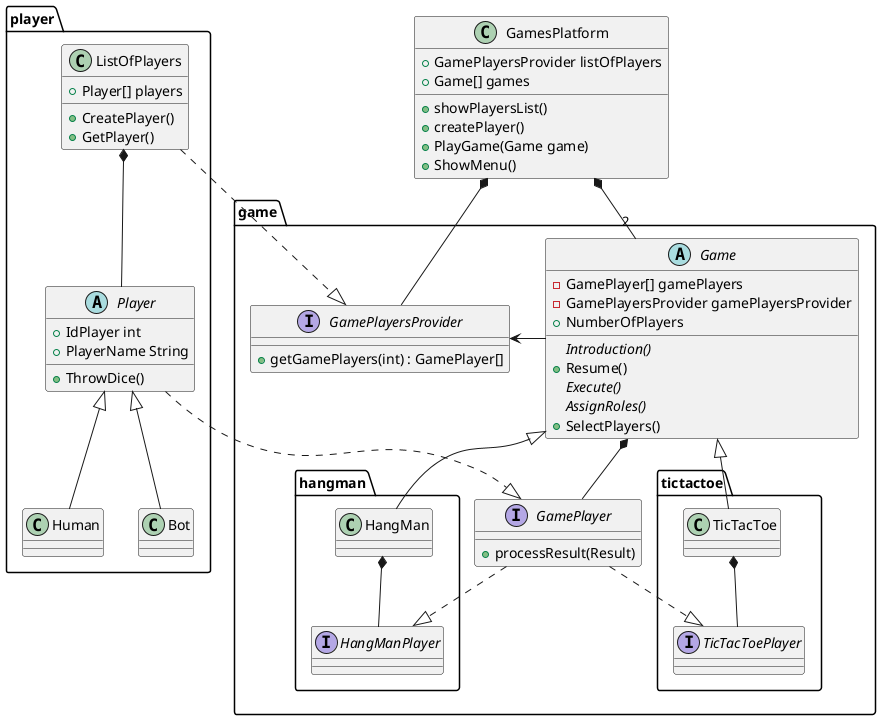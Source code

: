 @startuml

class GamesPlatform {
    +GamePlayersProvider listOfPlayers
    +showPlayersList()
    +createPlayer()
    +PlayGame(Game game)
    +Game[] games
    +ShowMenu()
}

package game {
    abstract class Game {
        - GamePlayer[] gamePlayers
        - GamePlayersProvider gamePlayersProvider
        +NumberOfPlayers
        {abstract}Introduction()
        +Resume()
        {abstract}Execute()
        {abstract}AssignRoles()
        +SelectPlayers()
    }
    package tictactoe {
        class TicTacToe {

        }
        interface TicTacToePlayer {

        }
    }
    package hangman {
        class HangMan {
            
        }
        interface HangManPlayer{

        }
    }
    interface GamePlayer {
        + processResult(Result)
    }
    interface GamePlayersProvider {
        + getGamePlayers(int) : GamePlayer[]
    }
}

package player {
    abstract class Player {
        +IdPlayer int
        +PlayerName String
        +ThrowDice()
    }
    class ListOfPlayers {
        +Player[] players
        +CreatePlayer()
        +GetPlayer()
    }
    class Bot {

    }
    class Human {

    }
}

GamesPlatform *-- "2" Game
GamesPlatform *-- GamePlayersProvider

Game <|-- TicTacToe
Game <|-- HangMan
Game -right-> GamePlayersProvider

Player <|-- Bot
Player <|-- Human
Player ..|> GamePlayer

Game *-- GamePlayer

ListOfPlayers *-- Player
ListOfPlayers ..|> GamePlayersProvider

TicTacToe *-- TicTacToePlayer
HangMan *-- HangManPlayer

GamePlayer ..|> TicTacToePlayer
GamePlayer ..|> HangManPlayer

@enduml